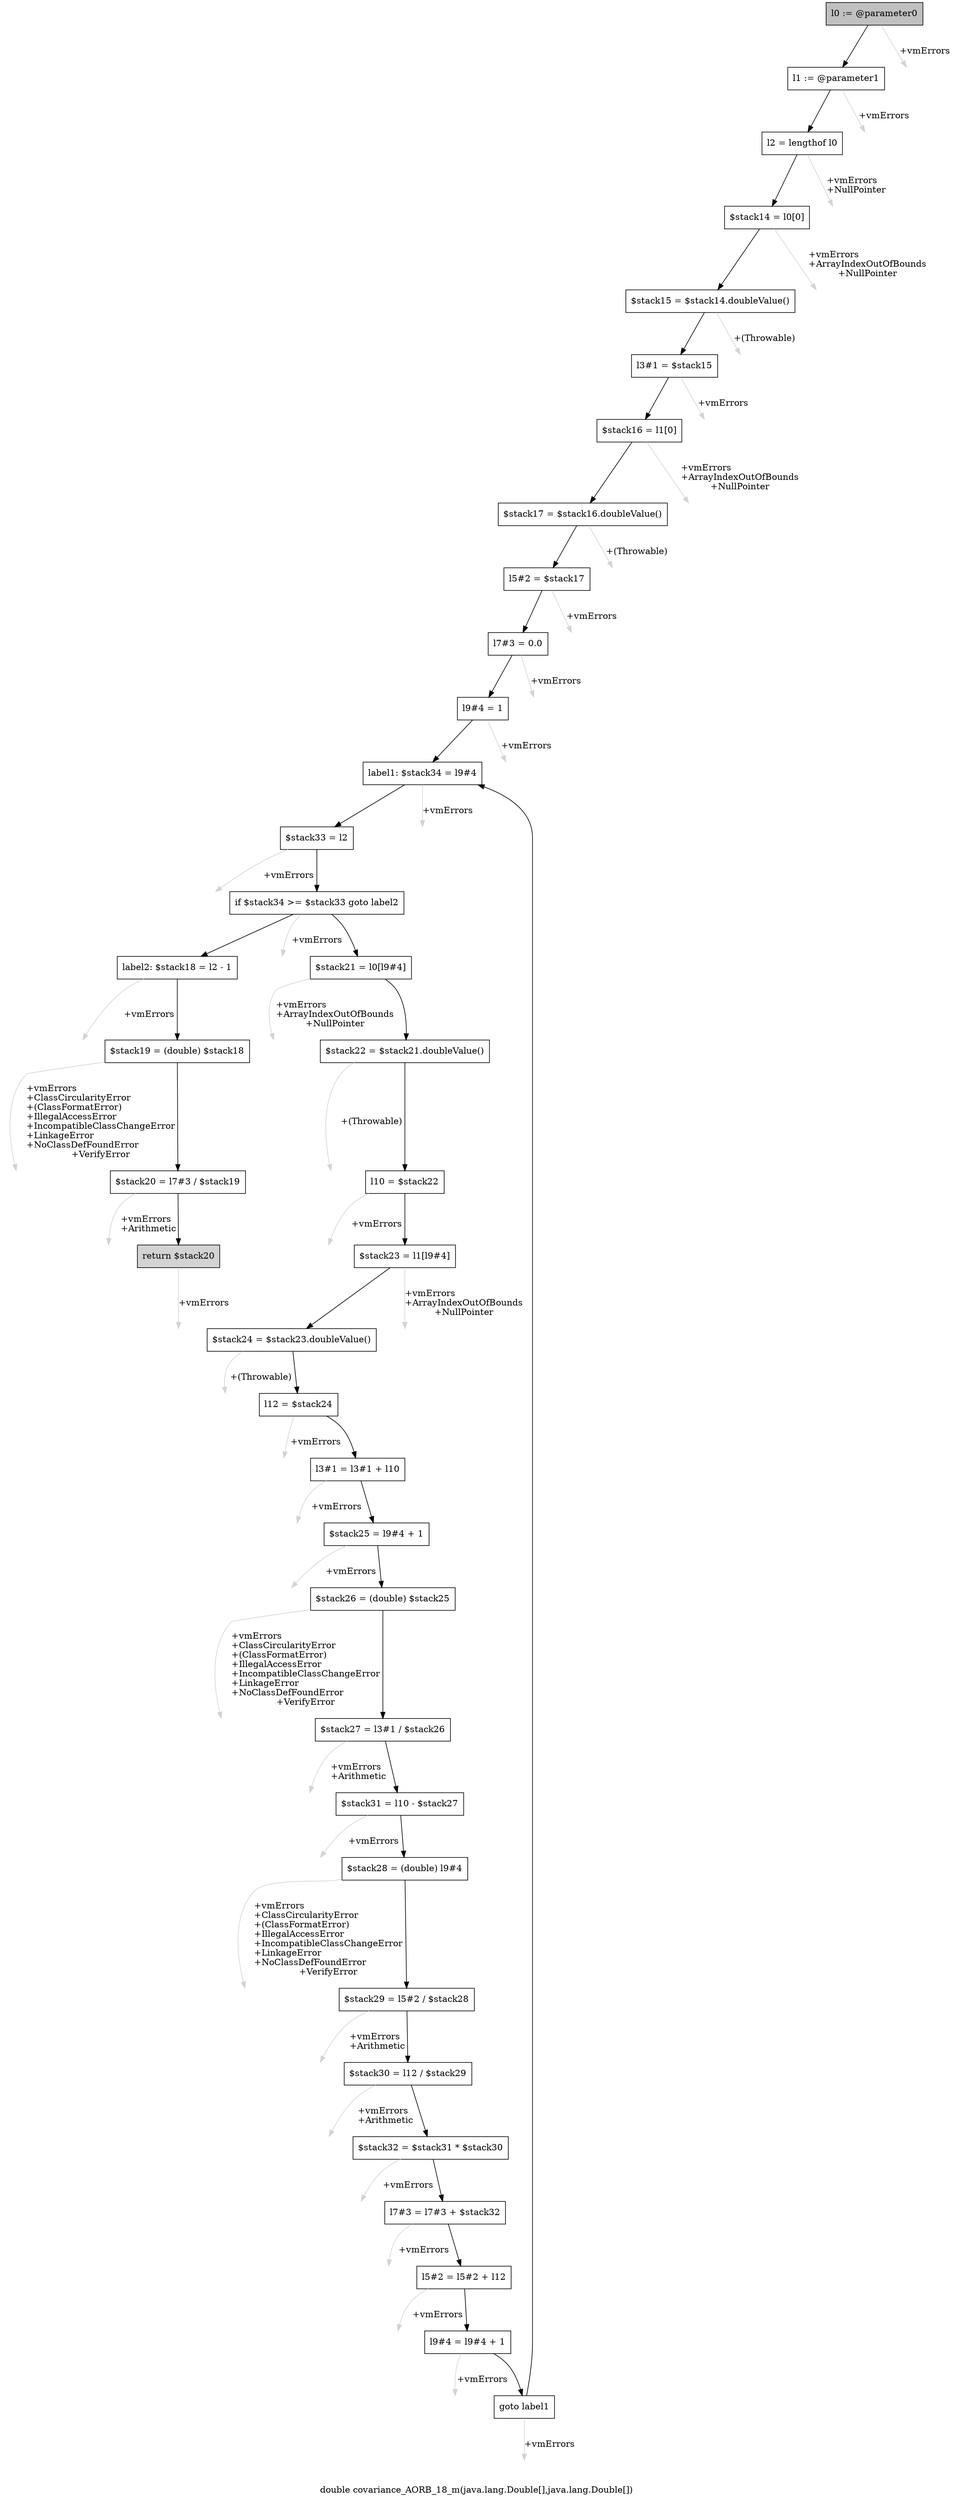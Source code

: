 digraph "double covariance_AORB_18_m(java.lang.Double[],java.lang.Double[])" {
    label="double covariance_AORB_18_m(java.lang.Double[],java.lang.Double[])";
    node [shape=box];
    "0" [style=filled,fillcolor=gray,label="l0 := @parameter0",];
    "1" [label="l1 := @parameter1",];
    "0"->"1" [color=black,];
    "37" [style=invis,label="Esc",];
    "0"->"37" [color=lightgray,label="\l+vmErrors",];
    "2" [label="l2 = lengthof l0",];
    "1"->"2" [color=black,];
    "38" [style=invis,label="Esc",];
    "1"->"38" [color=lightgray,label="\l+vmErrors",];
    "3" [label="$stack14 = l0[0]",];
    "2"->"3" [color=black,];
    "39" [style=invis,label="Esc",];
    "2"->"39" [color=lightgray,label="\l+vmErrors\l+NullPointer",];
    "4" [label="$stack15 = $stack14.doubleValue()",];
    "3"->"4" [color=black,];
    "40" [style=invis,label="Esc",];
    "3"->"40" [color=lightgray,label="\l+vmErrors\l+ArrayIndexOutOfBounds\l+NullPointer",];
    "5" [label="l3#1 = $stack15",];
    "4"->"5" [color=black,];
    "41" [style=invis,label="Esc",];
    "4"->"41" [color=lightgray,label="\l+(Throwable)",];
    "6" [label="$stack16 = l1[0]",];
    "5"->"6" [color=black,];
    "42" [style=invis,label="Esc",];
    "5"->"42" [color=lightgray,label="\l+vmErrors",];
    "7" [label="$stack17 = $stack16.doubleValue()",];
    "6"->"7" [color=black,];
    "43" [style=invis,label="Esc",];
    "6"->"43" [color=lightgray,label="\l+vmErrors\l+ArrayIndexOutOfBounds\l+NullPointer",];
    "8" [label="l5#2 = $stack17",];
    "7"->"8" [color=black,];
    "44" [style=invis,label="Esc",];
    "7"->"44" [color=lightgray,label="\l+(Throwable)",];
    "9" [label="l7#3 = 0.0",];
    "8"->"9" [color=black,];
    "45" [style=invis,label="Esc",];
    "8"->"45" [color=lightgray,label="\l+vmErrors",];
    "10" [label="l9#4 = 1",];
    "9"->"10" [color=black,];
    "46" [style=invis,label="Esc",];
    "9"->"46" [color=lightgray,label="\l+vmErrors",];
    "11" [label="label1: $stack34 = l9#4",];
    "10"->"11" [color=black,];
    "47" [style=invis,label="Esc",];
    "10"->"47" [color=lightgray,label="\l+vmErrors",];
    "12" [label="$stack33 = l2",];
    "11"->"12" [color=black,];
    "48" [style=invis,label="Esc",];
    "11"->"48" [color=lightgray,label="\l+vmErrors",];
    "13" [label="if $stack34 >= $stack33 goto label2",];
    "12"->"13" [color=black,];
    "49" [style=invis,label="Esc",];
    "12"->"49" [color=lightgray,label="\l+vmErrors",];
    "14" [label="$stack21 = l0[l9#4]",];
    "13"->"14" [color=black,];
    "33" [label="label2: $stack18 = l2 - 1",];
    "13"->"33" [color=black,];
    "50" [style=invis,label="Esc",];
    "13"->"50" [color=lightgray,label="\l+vmErrors",];
    "15" [label="$stack22 = $stack21.doubleValue()",];
    "14"->"15" [color=black,];
    "51" [style=invis,label="Esc",];
    "14"->"51" [color=lightgray,label="\l+vmErrors\l+ArrayIndexOutOfBounds\l+NullPointer",];
    "16" [label="l10 = $stack22",];
    "15"->"16" [color=black,];
    "52" [style=invis,label="Esc",];
    "15"->"52" [color=lightgray,label="\l+(Throwable)",];
    "17" [label="$stack23 = l1[l9#4]",];
    "16"->"17" [color=black,];
    "53" [style=invis,label="Esc",];
    "16"->"53" [color=lightgray,label="\l+vmErrors",];
    "18" [label="$stack24 = $stack23.doubleValue()",];
    "17"->"18" [color=black,];
    "54" [style=invis,label="Esc",];
    "17"->"54" [color=lightgray,label="\l+vmErrors\l+ArrayIndexOutOfBounds\l+NullPointer",];
    "19" [label="l12 = $stack24",];
    "18"->"19" [color=black,];
    "55" [style=invis,label="Esc",];
    "18"->"55" [color=lightgray,label="\l+(Throwable)",];
    "20" [label="l3#1 = l3#1 + l10",];
    "19"->"20" [color=black,];
    "56" [style=invis,label="Esc",];
    "19"->"56" [color=lightgray,label="\l+vmErrors",];
    "21" [label="$stack25 = l9#4 + 1",];
    "20"->"21" [color=black,];
    "57" [style=invis,label="Esc",];
    "20"->"57" [color=lightgray,label="\l+vmErrors",];
    "22" [label="$stack26 = (double) $stack25",];
    "21"->"22" [color=black,];
    "58" [style=invis,label="Esc",];
    "21"->"58" [color=lightgray,label="\l+vmErrors",];
    "23" [label="$stack27 = l3#1 / $stack26",];
    "22"->"23" [color=black,];
    "59" [style=invis,label="Esc",];
    "22"->"59" [color=lightgray,label="\l+vmErrors\l+ClassCircularityError\l+(ClassFormatError)\l+IllegalAccessError\l+IncompatibleClassChangeError\l+LinkageError\l+NoClassDefFoundError\l+VerifyError",];
    "24" [label="$stack31 = l10 - $stack27",];
    "23"->"24" [color=black,];
    "60" [style=invis,label="Esc",];
    "23"->"60" [color=lightgray,label="\l+vmErrors\l+Arithmetic",];
    "25" [label="$stack28 = (double) l9#4",];
    "24"->"25" [color=black,];
    "61" [style=invis,label="Esc",];
    "24"->"61" [color=lightgray,label="\l+vmErrors",];
    "26" [label="$stack29 = l5#2 / $stack28",];
    "25"->"26" [color=black,];
    "62" [style=invis,label="Esc",];
    "25"->"62" [color=lightgray,label="\l+vmErrors\l+ClassCircularityError\l+(ClassFormatError)\l+IllegalAccessError\l+IncompatibleClassChangeError\l+LinkageError\l+NoClassDefFoundError\l+VerifyError",];
    "27" [label="$stack30 = l12 / $stack29",];
    "26"->"27" [color=black,];
    "63" [style=invis,label="Esc",];
    "26"->"63" [color=lightgray,label="\l+vmErrors\l+Arithmetic",];
    "28" [label="$stack32 = $stack31 * $stack30",];
    "27"->"28" [color=black,];
    "64" [style=invis,label="Esc",];
    "27"->"64" [color=lightgray,label="\l+vmErrors\l+Arithmetic",];
    "29" [label="l7#3 = l7#3 + $stack32",];
    "28"->"29" [color=black,];
    "65" [style=invis,label="Esc",];
    "28"->"65" [color=lightgray,label="\l+vmErrors",];
    "30" [label="l5#2 = l5#2 + l12",];
    "29"->"30" [color=black,];
    "66" [style=invis,label="Esc",];
    "29"->"66" [color=lightgray,label="\l+vmErrors",];
    "31" [label="l9#4 = l9#4 + 1",];
    "30"->"31" [color=black,];
    "67" [style=invis,label="Esc",];
    "30"->"67" [color=lightgray,label="\l+vmErrors",];
    "32" [label="goto label1",];
    "31"->"32" [color=black,];
    "68" [style=invis,label="Esc",];
    "31"->"68" [color=lightgray,label="\l+vmErrors",];
    "32"->"11" [color=black,];
    "69" [style=invis,label="Esc",];
    "32"->"69" [color=lightgray,label="\l+vmErrors",];
    "34" [label="$stack19 = (double) $stack18",];
    "33"->"34" [color=black,];
    "70" [style=invis,label="Esc",];
    "33"->"70" [color=lightgray,label="\l+vmErrors",];
    "35" [label="$stack20 = l7#3 / $stack19",];
    "34"->"35" [color=black,];
    "71" [style=invis,label="Esc",];
    "34"->"71" [color=lightgray,label="\l+vmErrors\l+ClassCircularityError\l+(ClassFormatError)\l+IllegalAccessError\l+IncompatibleClassChangeError\l+LinkageError\l+NoClassDefFoundError\l+VerifyError",];
    "36" [style=filled,fillcolor=lightgray,label="return $stack20",];
    "35"->"36" [color=black,];
    "72" [style=invis,label="Esc",];
    "35"->"72" [color=lightgray,label="\l+vmErrors\l+Arithmetic",];
    "73" [style=invis,label="Esc",];
    "36"->"73" [color=lightgray,label="\l+vmErrors",];
}
